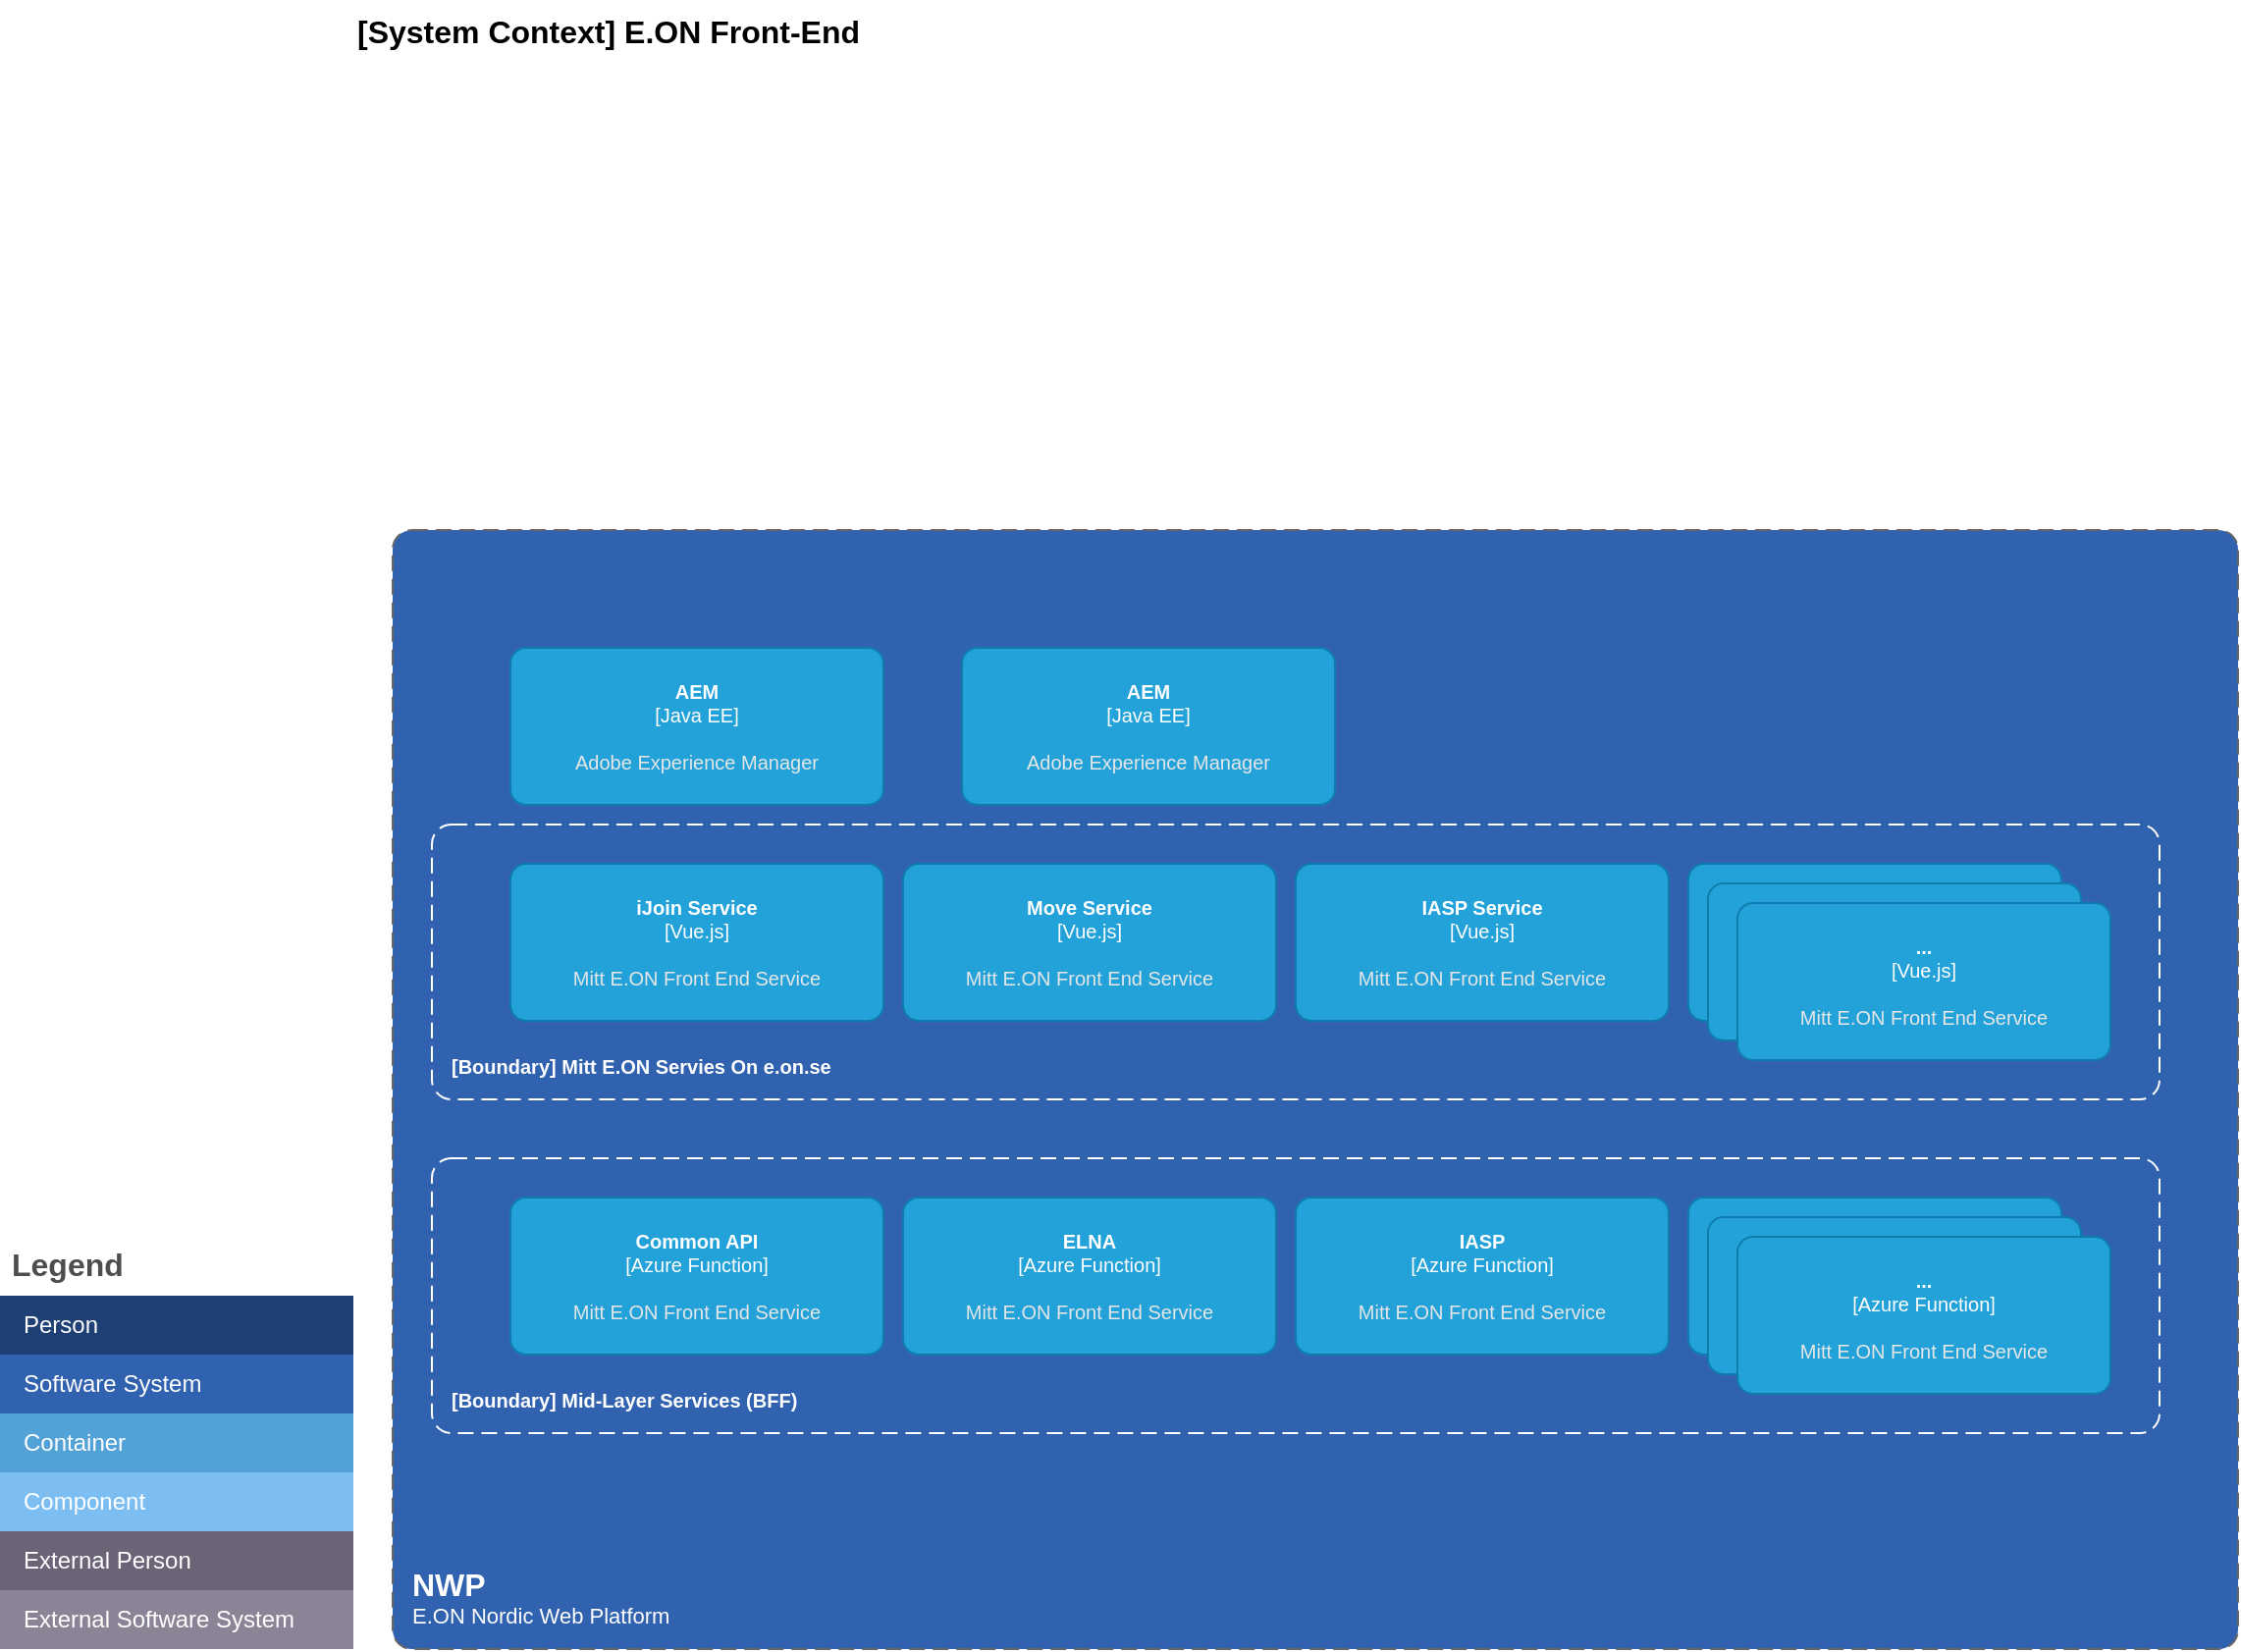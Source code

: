 <mxfile version="28.2.7">
  <diagram name="c4-eon-frontend-context" id="gPYxsxge0-KSUozvAEvG">
    <mxGraphModel dx="2509" dy="931" grid="1" gridSize="10" guides="1" tooltips="1" connect="1" arrows="1" fold="1" page="1" pageScale="1" pageWidth="850" pageHeight="1100" math="0" shadow="0">
      <root>
        <mxCell id="0" />
        <mxCell id="1" parent="0" />
        <mxCell id="LwtE5Bcqj1OXI7IY65dS-1" value="Legend" style="shape=table;startSize=30;container=1;collapsible=0;childLayout=tableLayout;fontSize=16;align=left;verticalAlign=top;fillColor=none;strokeColor=none;fontColor=#4D4D4D;fontStyle=1;spacingLeft=6;spacing=0;resizable=0;" vertex="1" parent="1">
          <mxGeometry x="-650" y="630" width="180" height="210" as="geometry" />
        </mxCell>
        <mxCell id="LwtE5Bcqj1OXI7IY65dS-2" value="" style="shape=tableRow;horizontal=0;startSize=0;swimlaneHead=0;swimlaneBody=0;strokeColor=inherit;top=0;left=0;bottom=0;right=0;collapsible=0;dropTarget=0;fillColor=none;points=[[0,0.5],[1,0.5]];portConstraint=eastwest;fontSize=12;swimlaneFillColor=none;" vertex="1" parent="LwtE5Bcqj1OXI7IY65dS-1">
          <mxGeometry y="30" width="180" height="30" as="geometry" />
        </mxCell>
        <mxCell id="LwtE5Bcqj1OXI7IY65dS-3" value="Person" style="shape=partialRectangle;html=1;whiteSpace=wrap;connectable=0;strokeColor=inherit;overflow=hidden;fillColor=#1E4074;top=0;left=0;bottom=0;right=0;pointerEvents=1;fontSize=12;align=left;fontColor=#FFFFFF;gradientColor=none;spacingLeft=10;spacingRight=4;swimlaneFillColor=none;" vertex="1" parent="LwtE5Bcqj1OXI7IY65dS-2">
          <mxGeometry width="180" height="30" as="geometry">
            <mxRectangle width="180" height="30" as="alternateBounds" />
          </mxGeometry>
        </mxCell>
        <mxCell id="LwtE5Bcqj1OXI7IY65dS-4" value="" style="shape=tableRow;horizontal=0;startSize=0;swimlaneHead=0;swimlaneBody=0;strokeColor=inherit;top=0;left=0;bottom=0;right=0;collapsible=0;dropTarget=0;fillColor=none;points=[[0,0.5],[1,0.5]];portConstraint=eastwest;fontSize=12;swimlaneFillColor=none;" vertex="1" parent="LwtE5Bcqj1OXI7IY65dS-1">
          <mxGeometry y="60" width="180" height="30" as="geometry" />
        </mxCell>
        <mxCell id="LwtE5Bcqj1OXI7IY65dS-5" value="Software System" style="shape=partialRectangle;html=1;whiteSpace=wrap;connectable=0;strokeColor=inherit;overflow=hidden;fillColor=#3162AF;top=0;left=0;bottom=0;right=0;pointerEvents=1;fontSize=12;align=left;fontColor=#FFFFFF;gradientColor=none;spacingLeft=10;spacingRight=4;labelBackgroundColor=none;swimlaneFillColor=none;" vertex="1" parent="LwtE5Bcqj1OXI7IY65dS-4">
          <mxGeometry width="180" height="30" as="geometry">
            <mxRectangle width="180" height="30" as="alternateBounds" />
          </mxGeometry>
        </mxCell>
        <mxCell id="LwtE5Bcqj1OXI7IY65dS-6" value="" style="shape=tableRow;horizontal=0;startSize=0;swimlaneHead=0;swimlaneBody=0;strokeColor=inherit;top=0;left=0;bottom=0;right=0;collapsible=0;dropTarget=0;fillColor=none;points=[[0,0.5],[1,0.5]];portConstraint=eastwest;fontSize=12;swimlaneFillColor=none;" vertex="1" parent="LwtE5Bcqj1OXI7IY65dS-1">
          <mxGeometry y="90" width="180" height="30" as="geometry" />
        </mxCell>
        <mxCell id="LwtE5Bcqj1OXI7IY65dS-7" value="Container" style="shape=partialRectangle;html=1;whiteSpace=wrap;connectable=0;strokeColor=inherit;overflow=hidden;fillColor=#52a2d8;top=0;left=0;bottom=0;right=0;pointerEvents=1;fontSize=12;align=left;fontColor=#FFFFFF;gradientColor=none;spacingLeft=10;spacingRight=4;swimlaneFillColor=none;" vertex="1" parent="LwtE5Bcqj1OXI7IY65dS-6">
          <mxGeometry width="180" height="30" as="geometry">
            <mxRectangle width="180" height="30" as="alternateBounds" />
          </mxGeometry>
        </mxCell>
        <mxCell id="LwtE5Bcqj1OXI7IY65dS-8" value="" style="shape=tableRow;horizontal=0;startSize=0;swimlaneHead=0;swimlaneBody=0;strokeColor=inherit;top=0;left=0;bottom=0;right=0;collapsible=0;dropTarget=0;fillColor=none;points=[[0,0.5],[1,0.5]];portConstraint=eastwest;fontSize=12;swimlaneFillColor=none;" vertex="1" parent="LwtE5Bcqj1OXI7IY65dS-1">
          <mxGeometry y="120" width="180" height="30" as="geometry" />
        </mxCell>
        <mxCell id="LwtE5Bcqj1OXI7IY65dS-9" value="Component" style="shape=partialRectangle;html=1;whiteSpace=wrap;connectable=0;strokeColor=inherit;overflow=hidden;fillColor=#7dbef2;top=0;left=0;bottom=0;right=0;pointerEvents=1;fontSize=12;align=left;fontColor=#FFFFFF;gradientColor=none;spacingLeft=10;spacingRight=4;swimlaneFillColor=none;" vertex="1" parent="LwtE5Bcqj1OXI7IY65dS-8">
          <mxGeometry width="180" height="30" as="geometry">
            <mxRectangle width="180" height="30" as="alternateBounds" />
          </mxGeometry>
        </mxCell>
        <mxCell id="LwtE5Bcqj1OXI7IY65dS-10" value="" style="shape=tableRow;horizontal=0;startSize=0;swimlaneHead=0;swimlaneBody=0;strokeColor=inherit;top=0;left=0;bottom=0;right=0;collapsible=0;dropTarget=0;fillColor=none;points=[[0,0.5],[1,0.5]];portConstraint=eastwest;fontSize=12;swimlaneFillColor=none;" vertex="1" parent="LwtE5Bcqj1OXI7IY65dS-1">
          <mxGeometry y="150" width="180" height="30" as="geometry" />
        </mxCell>
        <mxCell id="LwtE5Bcqj1OXI7IY65dS-11" value="External Person" style="shape=partialRectangle;html=1;whiteSpace=wrap;connectable=0;strokeColor=inherit;overflow=hidden;fillColor=#6b6477;top=0;left=0;bottom=0;right=0;pointerEvents=1;fontSize=12;align=left;fontColor=#FFFFFF;gradientColor=none;spacingLeft=10;spacingRight=4;swimlaneFillColor=none;" vertex="1" parent="LwtE5Bcqj1OXI7IY65dS-10">
          <mxGeometry width="180" height="30" as="geometry">
            <mxRectangle width="180" height="30" as="alternateBounds" />
          </mxGeometry>
        </mxCell>
        <mxCell id="LwtE5Bcqj1OXI7IY65dS-12" value="" style="shape=tableRow;horizontal=0;startSize=0;swimlaneHead=0;swimlaneBody=0;strokeColor=inherit;top=0;left=0;bottom=0;right=0;collapsible=0;dropTarget=0;fillColor=none;points=[[0,0.5],[1,0.5]];portConstraint=eastwest;fontSize=12;swimlaneFillColor=none;" vertex="1" parent="LwtE5Bcqj1OXI7IY65dS-1">
          <mxGeometry y="180" width="180" height="30" as="geometry" />
        </mxCell>
        <mxCell id="LwtE5Bcqj1OXI7IY65dS-13" value="External Software System" style="shape=partialRectangle;html=1;whiteSpace=wrap;connectable=0;strokeColor=inherit;overflow=hidden;fillColor=#8b8496;top=0;left=0;bottom=0;right=0;pointerEvents=1;fontSize=12;align=left;fontColor=#FFFFFF;gradientColor=none;spacingLeft=10;spacingRight=4;swimlaneFillColor=none;" vertex="1" parent="LwtE5Bcqj1OXI7IY65dS-12">
          <mxGeometry width="180" height="30" as="geometry">
            <mxRectangle width="180" height="30" as="alternateBounds" />
          </mxGeometry>
        </mxCell>
        <object placeholders="1" c4Name="[System Context] E.ON Front-End" c4Type="ContainerScopeBoundary" c4Description="" label="&lt;font style=&quot;font-size: 16px&quot;&gt;&lt;b&gt;&lt;div style=&quot;text-align: left&quot;&gt;%c4Name%&lt;/div&gt;&lt;/b&gt;&lt;/font&gt;&lt;div style=&quot;text-align: left&quot;&gt;%c4Description%&lt;/div&gt;" id="LwtE5Bcqj1OXI7IY65dS-15">
          <mxCell style="text;html=1;strokeColor=none;fillColor=none;align=left;verticalAlign=top;whiteSpace=wrap;rounded=0;metaEdit=1;allowArrows=0;resizable=1;rotatable=0;connectable=0;recursiveResize=0;expand=0;pointerEvents=0;points=[[0.25,0,0],[0.5,0,0],[0.75,0,0],[1,0.25,0],[1,0.5,0],[1,0.75,0],[0.75,1,0],[0.5,1,0],[0.25,1,0],[0,0.75,0],[0,0.5,0],[0,0.25,0]];" vertex="1" parent="1">
            <mxGeometry x="-470" width="260" height="40" as="geometry" />
          </mxCell>
        </object>
        <object c4Name="NWP" c4Type="SystemScopeBoundary" c4Application="Software System" label="&lt;font style=&quot;font-size: 16px&quot;&gt;&lt;b&gt;&lt;div style=&quot;text-align: left&quot;&gt;%c4Name%&lt;/div&gt;&lt;/b&gt;&lt;/font&gt;&lt;div style=&quot;text-align: left&quot;&gt;%Description%&lt;/div&gt;" placeholders="1" Description="E.ON Nordic Web Platform" id="LwtE5Bcqj1OXI7IY65dS-16">
          <mxCell style="rounded=1;fontSize=11;whiteSpace=wrap;html=1;dashed=1;arcSize=20;fillColor=#3162AF;strokeColor=#666666;fontColor=#FFFFFF;labelBackgroundColor=none;align=left;verticalAlign=bottom;labelBorderColor=none;spacingTop=0;spacing=10;dashPattern=8 4;metaEdit=1;rotatable=0;perimeter=rectanglePerimeter;labelPadding=0;allowArrows=0;connectable=0;expand=0;recursiveResize=0;editable=1;pointerEvents=0;absoluteArcSize=1;points=[[0.25,0,0],[0.5,0,0],[0.75,0,0],[1,0.25,0],[1,0.5,0],[1,0.75,0],[0.75,1,0],[0.5,1,0],[0.25,1,0],[0,0.75,0],[0,0.5,0],[0,0.25,0]];glass=0;" vertex="1" parent="1">
            <mxGeometry x="-450" y="270" width="940" height="570" as="geometry" />
          </mxCell>
        </object>
        <object placeholders="1" c4Name="AEM" c4Type="Container" c4Technology="Java EE" c4Description="Adobe Experience Manager" label="&lt;font&gt;&lt;b&gt;%c4Name%&lt;/b&gt;&lt;/font&gt;&lt;div&gt;[%c4Technology%]&lt;/div&gt;&lt;br&gt;&lt;div&gt;&lt;font&gt;&lt;font color=&quot;#E6E6E6&quot;&gt;%c4Description%&lt;/font&gt;&lt;/font&gt;&lt;/div&gt;" id="LwtE5Bcqj1OXI7IY65dS-18">
          <mxCell style="rounded=1;whiteSpace=wrap;html=1;fontSize=10;labelBackgroundColor=none;fillColor=#23A2D9;fontColor=#ffffff;align=center;arcSize=10;strokeColor=#0E7DAD;metaEdit=1;resizable=1;points=[[0.25,0,0],[0.5,0,0],[0.75,0,0],[1,0.25,0],[1,0.5,0],[1,0.75,0],[0.75,1,0],[0.5,1,0],[0.25,1,0],[0,0.75,0],[0,0.5,0],[0,0.25,0]];resizeWidth=1;resizeHeight=1;" vertex="1" parent="1">
            <mxGeometry x="-390" y="330" width="190" height="80" as="geometry" />
          </mxCell>
        </object>
        <object placeholders="1" c4Name="iJoin Service" c4Type="Container" c4Technology="Vue.js" c4Description="Mitt E.ON Front End Service" label="&lt;font&gt;&lt;b&gt;%c4Name%&lt;/b&gt;&lt;/font&gt;&lt;div&gt;[%c4Technology%]&lt;/div&gt;&lt;br&gt;&lt;div&gt;&lt;font&gt;&lt;font color=&quot;#E6E6E6&quot;&gt;%c4Description%&lt;/font&gt;&lt;/font&gt;&lt;/div&gt;" id="LwtE5Bcqj1OXI7IY65dS-21">
          <mxCell style="rounded=1;whiteSpace=wrap;html=1;fontSize=10;labelBackgroundColor=none;fillColor=#23A2D9;fontColor=#ffffff;align=center;arcSize=10;strokeColor=#0E7DAD;metaEdit=1;resizable=1;points=[[0.25,0,0],[0.5,0,0],[0.75,0,0],[1,0.25,0],[1,0.5,0],[1,0.75,0],[0.75,1,0],[0.5,1,0],[0.25,1,0],[0,0.75,0],[0,0.5,0],[0,0.25,0]];resizeWidth=1;resizeHeight=1;" vertex="1" parent="1">
            <mxGeometry x="-390" y="440" width="190" height="80" as="geometry" />
          </mxCell>
        </object>
        <object placeholders="1" c4Name="Move Service" c4Type="Container" c4Technology="Vue.js" c4Description="Mitt E.ON Front End Service" label="&lt;font&gt;&lt;b&gt;%c4Name%&lt;/b&gt;&lt;/font&gt;&lt;div&gt;[%c4Technology%]&lt;/div&gt;&lt;br&gt;&lt;div&gt;&lt;font&gt;&lt;font color=&quot;#E6E6E6&quot;&gt;%c4Description%&lt;/font&gt;&lt;/font&gt;&lt;/div&gt;" id="LwtE5Bcqj1OXI7IY65dS-22">
          <mxCell style="rounded=1;whiteSpace=wrap;html=1;fontSize=10;labelBackgroundColor=none;fillColor=#23A2D9;fontColor=#ffffff;align=center;arcSize=10;strokeColor=#0E7DAD;metaEdit=1;resizable=1;points=[[0.25,0,0],[0.5,0,0],[0.75,0,0],[1,0.25,0],[1,0.5,0],[1,0.75,0],[0.75,1,0],[0.5,1,0],[0.25,1,0],[0,0.75,0],[0,0.5,0],[0,0.25,0]];resizeWidth=1;resizeHeight=1;" vertex="1" parent="1">
            <mxGeometry x="-190" y="440" width="190" height="80" as="geometry" />
          </mxCell>
        </object>
        <object placeholders="1" c4Name="IASP Service" c4Type="Container" c4Technology="Vue.js" c4Description="Mitt E.ON Front End Service" label="&lt;font&gt;&lt;b&gt;%c4Name%&lt;/b&gt;&lt;/font&gt;&lt;div&gt;[%c4Technology%]&lt;/div&gt;&lt;br&gt;&lt;div&gt;&lt;font&gt;&lt;font color=&quot;#E6E6E6&quot;&gt;%c4Description%&lt;/font&gt;&lt;/font&gt;&lt;/div&gt;" id="LwtE5Bcqj1OXI7IY65dS-23">
          <mxCell style="rounded=1;whiteSpace=wrap;html=1;fontSize=10;labelBackgroundColor=none;fillColor=#23A2D9;fontColor=#ffffff;align=center;arcSize=10;strokeColor=#0E7DAD;metaEdit=1;resizable=1;points=[[0.25,0,0],[0.5,0,0],[0.75,0,0],[1,0.25,0],[1,0.5,0],[1,0.75,0],[0.75,1,0],[0.5,1,0],[0.25,1,0],[0,0.75,0],[0,0.5,0],[0,0.25,0]];resizeWidth=1;resizeHeight=1;" vertex="1" parent="1">
            <mxGeometry x="10" y="440" width="190" height="80" as="geometry" />
          </mxCell>
        </object>
        <object placeholders="1" c4Name="Mitt E.ON Servies On e.on.se" c4Type="Boundary" c4Application="Boundary" label="&lt;font&gt;&lt;b&gt;&lt;div style=&quot;text-align: left&quot;&gt;[%c4Application%] %c4Name%&lt;/div&gt;&lt;/b&gt;&lt;/font&gt;" id="LwtE5Bcqj1OXI7IY65dS-25">
          <mxCell style="rounded=1;fontSize=10;whiteSpace=wrap;html=1;dashed=1;arcSize=20;fillColor=none;strokeColor=#FFFFFF;fontColor=#FFFFFF;labelBackgroundColor=none;align=left;verticalAlign=bottom;labelBorderColor=none;spacingTop=0;spacing=10;dashPattern=8 4;metaEdit=1;rotatable=0;perimeter=rectanglePerimeter;labelPadding=0;allowArrows=0;connectable=0;expand=0;recursiveResize=0;editable=1;pointerEvents=0;absoluteArcSize=1;points=[[0.25,0,0],[0.5,0,0],[0.75,0,0],[1,0.25,0],[1,0.5,0],[1,0.75,0],[0.75,1,0],[0.5,1,0],[0.25,1,0],[0,0.75,0],[0,0.5,0],[0,0.25,0]];" vertex="1" parent="1">
            <mxGeometry x="-430" y="420" width="880" height="140" as="geometry" />
          </mxCell>
        </object>
        <object placeholders="1" c4Name="..." c4Type="Container" c4Technology="Vue.js" c4Description="Mitt E.ON Front End Service" label="&lt;font&gt;&lt;b&gt;%c4Name%&lt;/b&gt;&lt;/font&gt;&lt;div&gt;[%c4Technology%]&lt;/div&gt;&lt;br&gt;&lt;div&gt;&lt;font&gt;&lt;font color=&quot;#E6E6E6&quot;&gt;%c4Description%&lt;/font&gt;&lt;/font&gt;&lt;/div&gt;" id="LwtE5Bcqj1OXI7IY65dS-28">
          <mxCell style="rounded=1;whiteSpace=wrap;html=1;fontSize=10;labelBackgroundColor=none;fillColor=#23A2D9;fontColor=#ffffff;align=center;arcSize=10;strokeColor=#0E7DAD;metaEdit=1;resizable=1;points=[[0.25,0,0],[0.5,0,0],[0.75,0,0],[1,0.25,0],[1,0.5,0],[1,0.75,0],[0.75,1,0],[0.5,1,0],[0.25,1,0],[0,0.75,0],[0,0.5,0],[0,0.25,0]];resizeWidth=1;resizeHeight=1;" vertex="1" parent="1">
            <mxGeometry x="210" y="440" width="190" height="80" as="geometry" />
          </mxCell>
        </object>
        <object placeholders="1" c4Name="..." c4Type="Container" c4Technology="Vue.js" c4Description="Mitt E.ON Front End Service" label="&lt;font&gt;&lt;b&gt;%c4Name%&lt;/b&gt;&lt;/font&gt;&lt;div&gt;[%c4Technology%]&lt;/div&gt;&lt;br&gt;&lt;div&gt;&lt;font&gt;&lt;font color=&quot;#E6E6E6&quot;&gt;%c4Description%&lt;/font&gt;&lt;/font&gt;&lt;/div&gt;" id="LwtE5Bcqj1OXI7IY65dS-29">
          <mxCell style="rounded=1;whiteSpace=wrap;html=1;fontSize=10;labelBackgroundColor=none;fillColor=#23A2D9;fontColor=#ffffff;align=center;arcSize=10;strokeColor=#0E7DAD;metaEdit=1;resizable=1;points=[[0.25,0,0],[0.5,0,0],[0.75,0,0],[1,0.25,0],[1,0.5,0],[1,0.75,0],[0.75,1,0],[0.5,1,0],[0.25,1,0],[0,0.75,0],[0,0.5,0],[0,0.25,0]];resizeWidth=1;resizeHeight=1;" vertex="1" parent="1">
            <mxGeometry x="220" y="450" width="190" height="80" as="geometry" />
          </mxCell>
        </object>
        <object placeholders="1" c4Name="..." c4Type="Container" c4Technology="Vue.js" c4Description="Mitt E.ON Front End Service" label="&lt;font&gt;&lt;b&gt;%c4Name%&lt;/b&gt;&lt;/font&gt;&lt;div&gt;[%c4Technology%]&lt;/div&gt;&lt;br&gt;&lt;div&gt;&lt;font&gt;&lt;font color=&quot;#E6E6E6&quot;&gt;%c4Description%&lt;/font&gt;&lt;/font&gt;&lt;/div&gt;" id="LwtE5Bcqj1OXI7IY65dS-30">
          <mxCell style="rounded=1;whiteSpace=wrap;html=1;fontSize=10;labelBackgroundColor=none;fillColor=#23A2D9;fontColor=#ffffff;align=center;arcSize=10;strokeColor=#0E7DAD;metaEdit=1;resizable=1;points=[[0.25,0,0],[0.5,0,0],[0.75,0,0],[1,0.25,0],[1,0.5,0],[1,0.75,0],[0.75,1,0],[0.5,1,0],[0.25,1,0],[0,0.75,0],[0,0.5,0],[0,0.25,0]];resizeWidth=1;resizeHeight=1;" vertex="1" parent="1">
            <mxGeometry x="235" y="460" width="190" height="80" as="geometry" />
          </mxCell>
        </object>
        <object placeholders="1" c4Name="Common API" c4Type="Container" c4Technology="Azure Function" c4Description="Mitt E.ON Front End Service" label="&lt;font&gt;&lt;b&gt;%c4Name%&lt;/b&gt;&lt;/font&gt;&lt;div&gt;[%c4Technology%]&lt;/div&gt;&lt;br&gt;&lt;div&gt;&lt;font&gt;&lt;font color=&quot;#E6E6E6&quot;&gt;%c4Description%&lt;/font&gt;&lt;/font&gt;&lt;/div&gt;" id="LwtE5Bcqj1OXI7IY65dS-31">
          <mxCell style="rounded=1;whiteSpace=wrap;html=1;fontSize=10;labelBackgroundColor=none;fillColor=#23A2D9;fontColor=#ffffff;align=center;arcSize=10;strokeColor=#0E7DAD;metaEdit=1;resizable=1;points=[[0.25,0,0],[0.5,0,0],[0.75,0,0],[1,0.25,0],[1,0.5,0],[1,0.75,0],[0.75,1,0],[0.5,1,0],[0.25,1,0],[0,0.75,0],[0,0.5,0],[0,0.25,0]];resizeWidth=1;resizeHeight=1;" vertex="1" parent="1">
            <mxGeometry x="-390" y="610" width="190" height="80" as="geometry" />
          </mxCell>
        </object>
        <object placeholders="1" c4Name="ELNA" c4Type="Container" c4Technology="Azure Function" c4Description="Mitt E.ON Front End Service" label="&lt;font&gt;&lt;b&gt;%c4Name%&lt;/b&gt;&lt;/font&gt;&lt;div&gt;[%c4Technology%]&lt;/div&gt;&lt;br&gt;&lt;div&gt;&lt;font&gt;&lt;font color=&quot;#E6E6E6&quot;&gt;%c4Description%&lt;/font&gt;&lt;/font&gt;&lt;/div&gt;" id="LwtE5Bcqj1OXI7IY65dS-32">
          <mxCell style="rounded=1;whiteSpace=wrap;html=1;fontSize=10;labelBackgroundColor=none;fillColor=#23A2D9;fontColor=#ffffff;align=center;arcSize=10;strokeColor=#0E7DAD;metaEdit=1;resizable=1;points=[[0.25,0,0],[0.5,0,0],[0.75,0,0],[1,0.25,0],[1,0.5,0],[1,0.75,0],[0.75,1,0],[0.5,1,0],[0.25,1,0],[0,0.75,0],[0,0.5,0],[0,0.25,0]];resizeWidth=1;resizeHeight=1;" vertex="1" parent="1">
            <mxGeometry x="-190" y="610" width="190" height="80" as="geometry" />
          </mxCell>
        </object>
        <object placeholders="1" c4Name="IASP" c4Type="Container" c4Technology="Azure Function" c4Description="Mitt E.ON Front End Service" label="&lt;font&gt;&lt;b&gt;%c4Name%&lt;/b&gt;&lt;/font&gt;&lt;div&gt;[%c4Technology%]&lt;/div&gt;&lt;br&gt;&lt;div&gt;&lt;font&gt;&lt;font color=&quot;#E6E6E6&quot;&gt;%c4Description%&lt;/font&gt;&lt;/font&gt;&lt;/div&gt;" id="LwtE5Bcqj1OXI7IY65dS-33">
          <mxCell style="rounded=1;whiteSpace=wrap;html=1;fontSize=10;labelBackgroundColor=none;fillColor=#23A2D9;fontColor=#ffffff;align=center;arcSize=10;strokeColor=#0E7DAD;metaEdit=1;resizable=1;points=[[0.25,0,0],[0.5,0,0],[0.75,0,0],[1,0.25,0],[1,0.5,0],[1,0.75,0],[0.75,1,0],[0.5,1,0],[0.25,1,0],[0,0.75,0],[0,0.5,0],[0,0.25,0]];resizeWidth=1;resizeHeight=1;" vertex="1" parent="1">
            <mxGeometry x="10" y="610" width="190" height="80" as="geometry" />
          </mxCell>
        </object>
        <object placeholders="1" c4Name="Mid-Layer Services (BFF)" c4Type="Boundary" c4Application="Boundary" label="&lt;font&gt;&lt;b&gt;&lt;div style=&quot;text-align: left&quot;&gt;[%c4Application%] %c4Name%&lt;/div&gt;&lt;/b&gt;&lt;/font&gt;" id="LwtE5Bcqj1OXI7IY65dS-34">
          <mxCell style="rounded=1;fontSize=10;whiteSpace=wrap;html=1;dashed=1;arcSize=20;fillColor=none;strokeColor=#FFFFFF;fontColor=#FFFFFF;labelBackgroundColor=none;align=left;verticalAlign=bottom;labelBorderColor=none;spacingTop=0;spacing=10;dashPattern=8 4;metaEdit=1;rotatable=0;perimeter=rectanglePerimeter;labelPadding=0;allowArrows=0;connectable=0;expand=0;recursiveResize=0;editable=1;pointerEvents=0;absoluteArcSize=1;points=[[0.25,0,0],[0.5,0,0],[0.75,0,0],[1,0.25,0],[1,0.5,0],[1,0.75,0],[0.75,1,0],[0.5,1,0],[0.25,1,0],[0,0.75,0],[0,0.5,0],[0,0.25,0]];" vertex="1" parent="1">
            <mxGeometry x="-430" y="590" width="880" height="140" as="geometry" />
          </mxCell>
        </object>
        <object placeholders="1" c4Name="..." c4Type="Container" c4Technology="Azure Function" c4Description="Mitt E.ON Front End Service" label="&lt;font&gt;&lt;b&gt;%c4Name%&lt;/b&gt;&lt;/font&gt;&lt;div&gt;[%c4Technology%]&lt;/div&gt;&lt;br&gt;&lt;div&gt;&lt;font&gt;&lt;font color=&quot;#E6E6E6&quot;&gt;%c4Description%&lt;/font&gt;&lt;/font&gt;&lt;/div&gt;" id="LwtE5Bcqj1OXI7IY65dS-35">
          <mxCell style="rounded=1;whiteSpace=wrap;html=1;fontSize=10;labelBackgroundColor=none;fillColor=#23A2D9;fontColor=#ffffff;align=center;arcSize=10;strokeColor=#0E7DAD;metaEdit=1;resizable=1;points=[[0.25,0,0],[0.5,0,0],[0.75,0,0],[1,0.25,0],[1,0.5,0],[1,0.75,0],[0.75,1,0],[0.5,1,0],[0.25,1,0],[0,0.75,0],[0,0.5,0],[0,0.25,0]];resizeWidth=1;resizeHeight=1;" vertex="1" parent="1">
            <mxGeometry x="210" y="610" width="190" height="80" as="geometry" />
          </mxCell>
        </object>
        <object placeholders="1" c4Name="..." c4Type="Container" c4Technology="Azure Function" c4Description="Mitt E.ON Front End Service" label="&lt;font&gt;&lt;b&gt;%c4Name%&lt;/b&gt;&lt;/font&gt;&lt;div&gt;[%c4Technology%]&lt;/div&gt;&lt;br&gt;&lt;div&gt;&lt;font&gt;&lt;font color=&quot;#E6E6E6&quot;&gt;%c4Description%&lt;/font&gt;&lt;/font&gt;&lt;/div&gt;" id="LwtE5Bcqj1OXI7IY65dS-36">
          <mxCell style="rounded=1;whiteSpace=wrap;html=1;fontSize=10;labelBackgroundColor=none;fillColor=#23A2D9;fontColor=#ffffff;align=center;arcSize=10;strokeColor=#0E7DAD;metaEdit=1;resizable=1;points=[[0.25,0,0],[0.5,0,0],[0.75,0,0],[1,0.25,0],[1,0.5,0],[1,0.75,0],[0.75,1,0],[0.5,1,0],[0.25,1,0],[0,0.75,0],[0,0.5,0],[0,0.25,0]];resizeWidth=1;resizeHeight=1;" vertex="1" parent="1">
            <mxGeometry x="220" y="620" width="190" height="80" as="geometry" />
          </mxCell>
        </object>
        <object placeholders="1" c4Name="..." c4Type="Container" c4Technology="Azure Function" c4Description="Mitt E.ON Front End Service" label="&lt;font&gt;&lt;b&gt;%c4Name%&lt;/b&gt;&lt;/font&gt;&lt;div&gt;[%c4Technology%]&lt;/div&gt;&lt;br&gt;&lt;div&gt;&lt;font&gt;&lt;font color=&quot;#E6E6E6&quot;&gt;%c4Description%&lt;/font&gt;&lt;/font&gt;&lt;/div&gt;" id="LwtE5Bcqj1OXI7IY65dS-37">
          <mxCell style="rounded=1;whiteSpace=wrap;html=1;fontSize=10;labelBackgroundColor=none;fillColor=#23A2D9;fontColor=#ffffff;align=center;arcSize=10;strokeColor=#0E7DAD;metaEdit=1;resizable=1;points=[[0.25,0,0],[0.5,0,0],[0.75,0,0],[1,0.25,0],[1,0.5,0],[1,0.75,0],[0.75,1,0],[0.5,1,0],[0.25,1,0],[0,0.75,0],[0,0.5,0],[0,0.25,0]];resizeWidth=1;resizeHeight=1;" vertex="1" parent="1">
            <mxGeometry x="235" y="630" width="190" height="80" as="geometry" />
          </mxCell>
        </object>
        <object placeholders="1" c4Name="AEM" c4Type="Container" c4Technology="Java EE" c4Description="Adobe Experience Manager" label="&lt;font&gt;&lt;b&gt;%c4Name%&lt;/b&gt;&lt;/font&gt;&lt;div&gt;[%c4Technology%]&lt;/div&gt;&lt;br&gt;&lt;div&gt;&lt;font&gt;&lt;font color=&quot;#E6E6E6&quot;&gt;%c4Description%&lt;/font&gt;&lt;/font&gt;&lt;/div&gt;" id="LwtE5Bcqj1OXI7IY65dS-38">
          <mxCell style="rounded=1;whiteSpace=wrap;html=1;fontSize=10;labelBackgroundColor=none;fillColor=#23A2D9;fontColor=#ffffff;align=center;arcSize=10;strokeColor=#0E7DAD;metaEdit=1;resizable=1;points=[[0.25,0,0],[0.5,0,0],[0.75,0,0],[1,0.25,0],[1,0.5,0],[1,0.75,0],[0.75,1,0],[0.5,1,0],[0.25,1,0],[0,0.75,0],[0,0.5,0],[0,0.25,0]];resizeWidth=1;resizeHeight=1;" vertex="1" parent="1">
            <mxGeometry x="-160" y="330" width="190" height="80" as="geometry" />
          </mxCell>
        </object>
      </root>
    </mxGraphModel>
  </diagram>
</mxfile>

